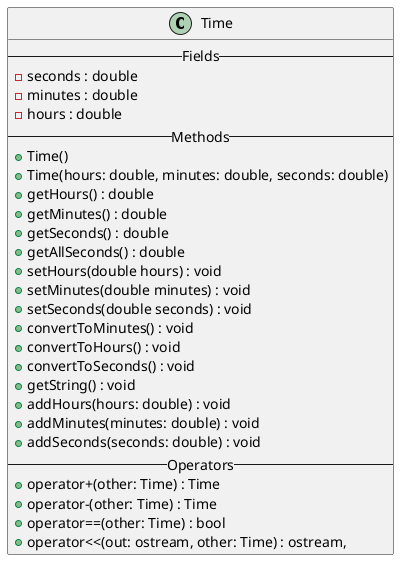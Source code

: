 @startuml Time

class Time{
    --Fields--
    - seconds : double
    - minutes : double
    - hours : double
    --Methods--
    + Time()
    + Time(hours: double, minutes: double, seconds: double)
    + getHours() : double
    + getMinutes() : double
    + getSeconds() : double
    + getAllSeconds() : double
    + setHours(double hours) : void
    + setMinutes(double minutes) : void
    + setSeconds(double seconds) : void
    + convertToMinutes() : void
    + convertToHours() : void
    + convertToSeconds() : void
    + getString() : void
    + addHours(hours: double) : void
    + addMinutes(minutes: double) : void
    + addSeconds(seconds: double) : void
    --Operators--
    + operator+(other: Time) : Time
    + operator-(other: Time) : Time
    + operator==(other: Time) : bool
    + operator<<(out: ostream, other: Time) : ostream,
}

@enduml